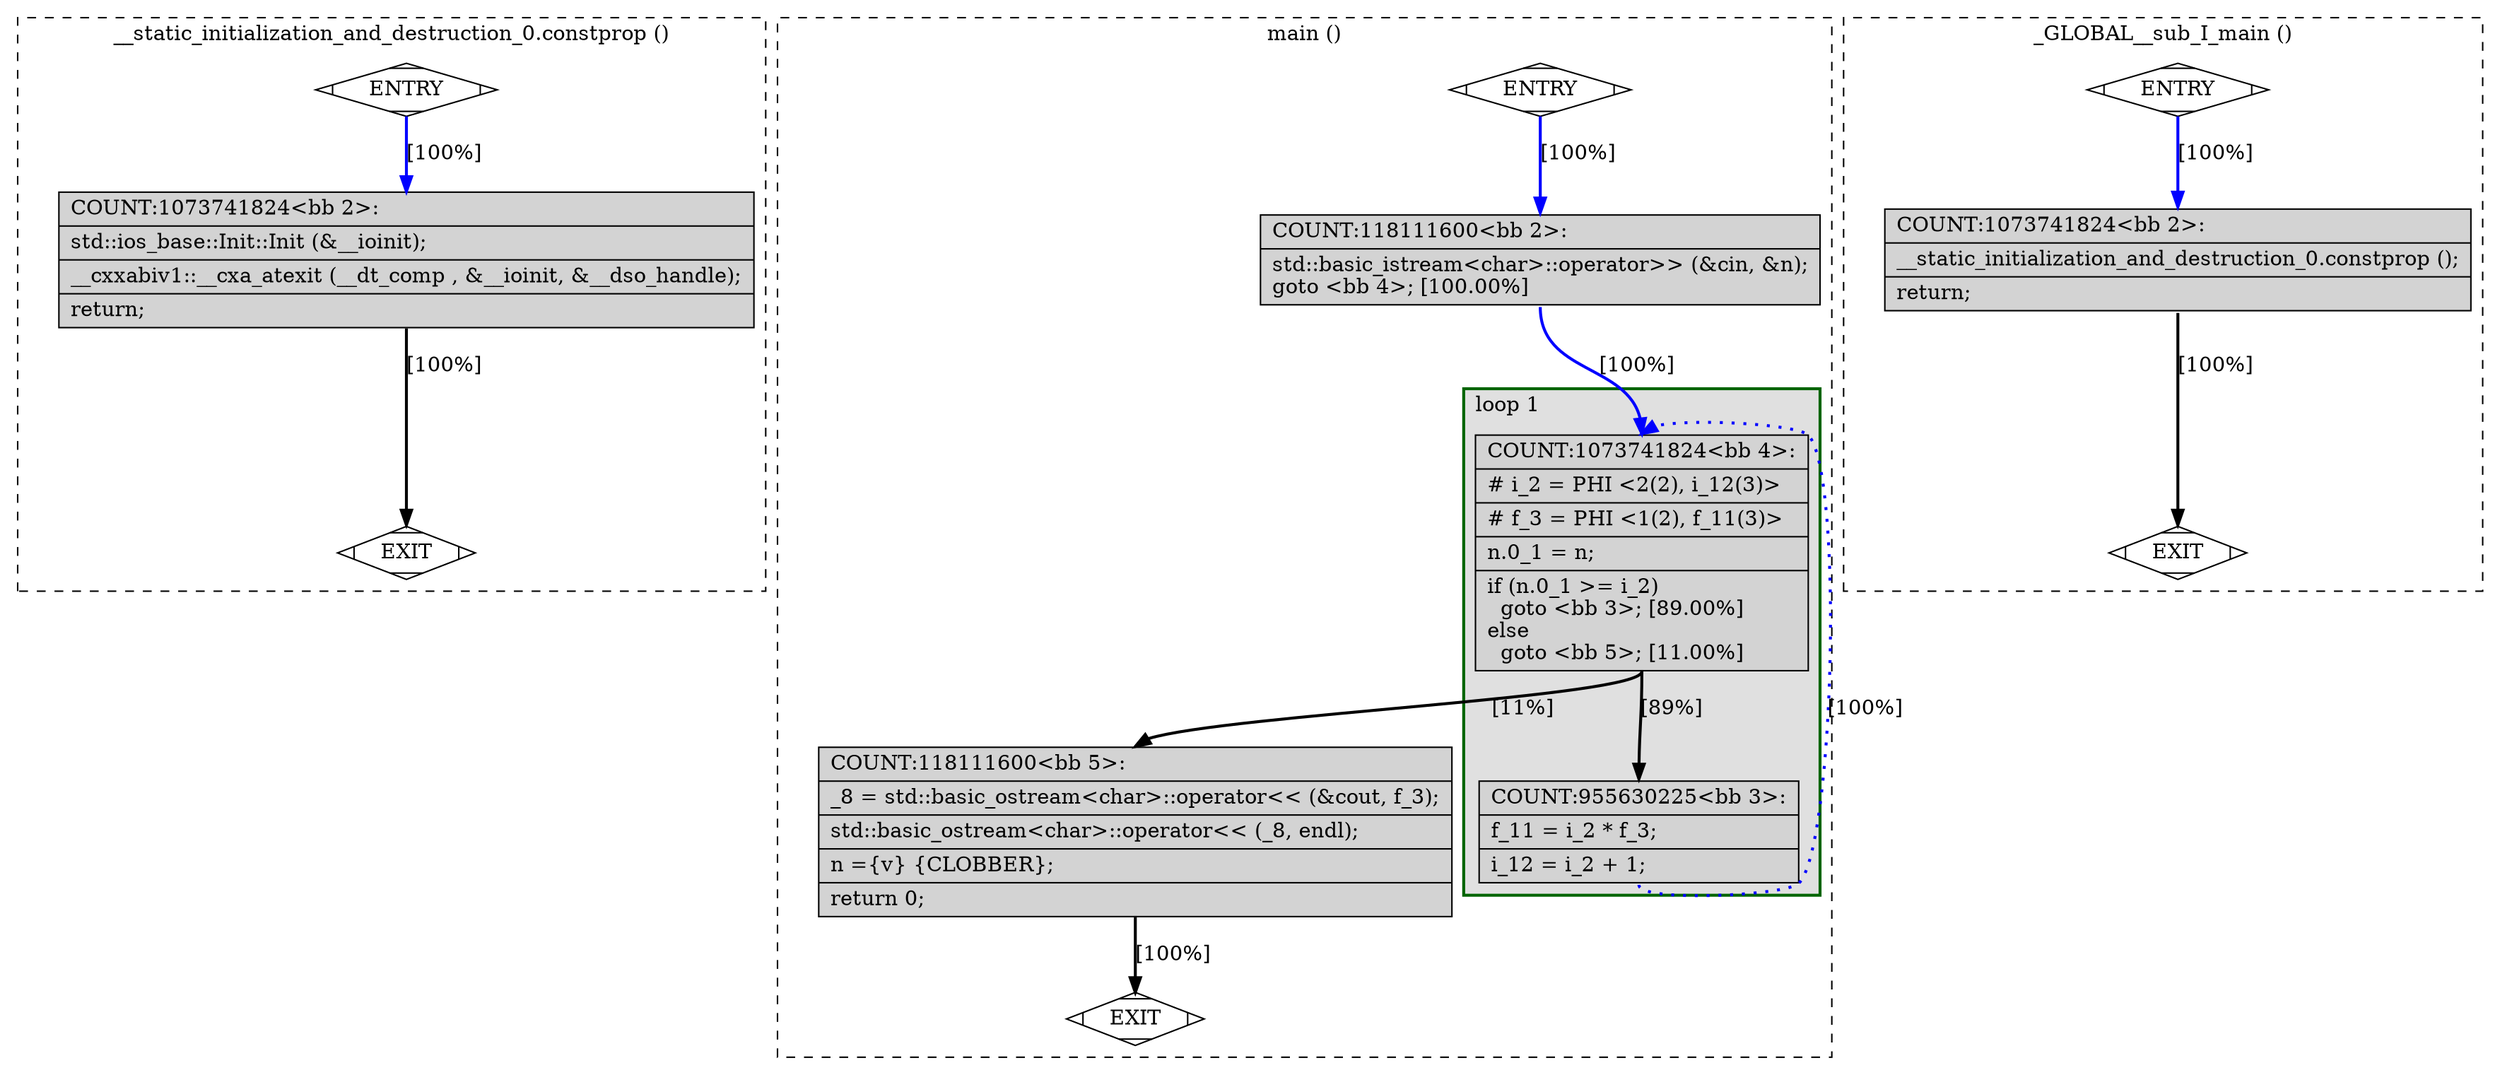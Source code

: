digraph "a-mul.cpp.108t.mergephi2" {
overlap=false;
subgraph "cluster___static_initialization_and_destruction_0.constprop" {
	style="dashed";
	color="black";
	label="__static_initialization_and_destruction_0.constprop ()";
	fn_2278_basic_block_0 [shape=Mdiamond,style=filled,fillcolor=white,label="ENTRY"];

	fn_2278_basic_block_1 [shape=Mdiamond,style=filled,fillcolor=white,label="EXIT"];

	fn_2278_basic_block_2 [shape=record,style=filled,fillcolor=lightgrey,label="{COUNT:1073741824\<bb\ 2\>:\l\
|std::ios_base::Init::Init\ (&__ioinit);\l\
|__cxxabiv1::__cxa_atexit\ (__dt_comp\ ,\ &__ioinit,\ &__dso_handle);\l\
|return;\l\
}"];

	fn_2278_basic_block_0:s -> fn_2278_basic_block_2:n [style="solid,bold",color=blue,weight=100,constraint=true,label="[100%]"];
	fn_2278_basic_block_2:s -> fn_2278_basic_block_1:n [style="solid,bold",color=black,weight=10,constraint=true,label="[100%]"];
	fn_2278_basic_block_0:s -> fn_2278_basic_block_1:n [style="invis",constraint=true];
}
subgraph "cluster_main" {
	style="dashed";
	color="black";
	label="main ()";
	subgraph cluster_1776_1 {
	style="filled";
	color="darkgreen";
	fillcolor="grey88";
	label="loop 1";
	labeljust=l;
	penwidth=2;
	fn_1776_basic_block_4 [shape=record,style=filled,fillcolor=lightgrey,label="{COUNT:1073741824\<bb\ 4\>:\l\
|#\ i_2\ =\ PHI\ \<2(2),\ i_12(3)\>\l\
|#\ f_3\ =\ PHI\ \<1(2),\ f_11(3)\>\l\
|n.0_1\ =\ n;\l\
|if\ (n.0_1\ \>=\ i_2)\l\
\ \ goto\ \<bb\ 3\>;\ [89.00%]\l\
else\l\
\ \ goto\ \<bb\ 5\>;\ [11.00%]\l\
}"];

	fn_1776_basic_block_3 [shape=record,style=filled,fillcolor=lightgrey,label="{COUNT:955630225\<bb\ 3\>:\l\
|f_11\ =\ i_2\ *\ f_3;\l\
|i_12\ =\ i_2\ +\ 1;\l\
}"];

	}
	fn_1776_basic_block_0 [shape=Mdiamond,style=filled,fillcolor=white,label="ENTRY"];

	fn_1776_basic_block_1 [shape=Mdiamond,style=filled,fillcolor=white,label="EXIT"];

	fn_1776_basic_block_2 [shape=record,style=filled,fillcolor=lightgrey,label="{COUNT:118111600\<bb\ 2\>:\l\
|std::basic_istream\<char\>::operator\>\>\ (&cin,\ &n);\l\
goto\ \<bb\ 4\>;\ [100.00%]\l\
}"];

	fn_1776_basic_block_5 [shape=record,style=filled,fillcolor=lightgrey,label="{COUNT:118111600\<bb\ 5\>:\l\
|_8\ =\ std::basic_ostream\<char\>::operator\<\<\ (&cout,\ f_3);\l\
|std::basic_ostream\<char\>::operator\<\<\ (_8,\ endl);\l\
|n\ =\{v\}\ \{CLOBBER\};\l\
|return\ 0;\l\
}"];

	fn_1776_basic_block_0:s -> fn_1776_basic_block_2:n [style="solid,bold",color=blue,weight=100,constraint=true,label="[100%]"];
	fn_1776_basic_block_2:s -> fn_1776_basic_block_4:n [style="solid,bold",color=blue,weight=100,constraint=true,label="[100%]"];
	fn_1776_basic_block_3:s -> fn_1776_basic_block_4:n [style="dotted,bold",color=blue,weight=10,constraint=false,label="[100%]"];
	fn_1776_basic_block_4:s -> fn_1776_basic_block_3:n [style="solid,bold",color=black,weight=10,constraint=true,label="[89%]"];
	fn_1776_basic_block_4:s -> fn_1776_basic_block_5:n [style="solid,bold",color=black,weight=10,constraint=true,label="[11%]"];
	fn_1776_basic_block_5:s -> fn_1776_basic_block_1:n [style="solid,bold",color=black,weight=10,constraint=true,label="[100%]"];
	fn_1776_basic_block_0:s -> fn_1776_basic_block_1:n [style="invis",constraint=true];
}
subgraph "cluster__GLOBAL__sub_I_main" {
	style="dashed";
	color="black";
	label="_GLOBAL__sub_I_main ()";
	fn_2277_basic_block_0 [shape=Mdiamond,style=filled,fillcolor=white,label="ENTRY"];

	fn_2277_basic_block_1 [shape=Mdiamond,style=filled,fillcolor=white,label="EXIT"];

	fn_2277_basic_block_2 [shape=record,style=filled,fillcolor=lightgrey,label="{COUNT:1073741824\<bb\ 2\>:\l\
|__static_initialization_and_destruction_0.constprop\ ();\l\
|return;\l\
}"];

	fn_2277_basic_block_0:s -> fn_2277_basic_block_2:n [style="solid,bold",color=blue,weight=100,constraint=true,label="[100%]"];
	fn_2277_basic_block_2:s -> fn_2277_basic_block_1:n [style="solid,bold",color=black,weight=10,constraint=true,label="[100%]"];
	fn_2277_basic_block_0:s -> fn_2277_basic_block_1:n [style="invis",constraint=true];
}
}

